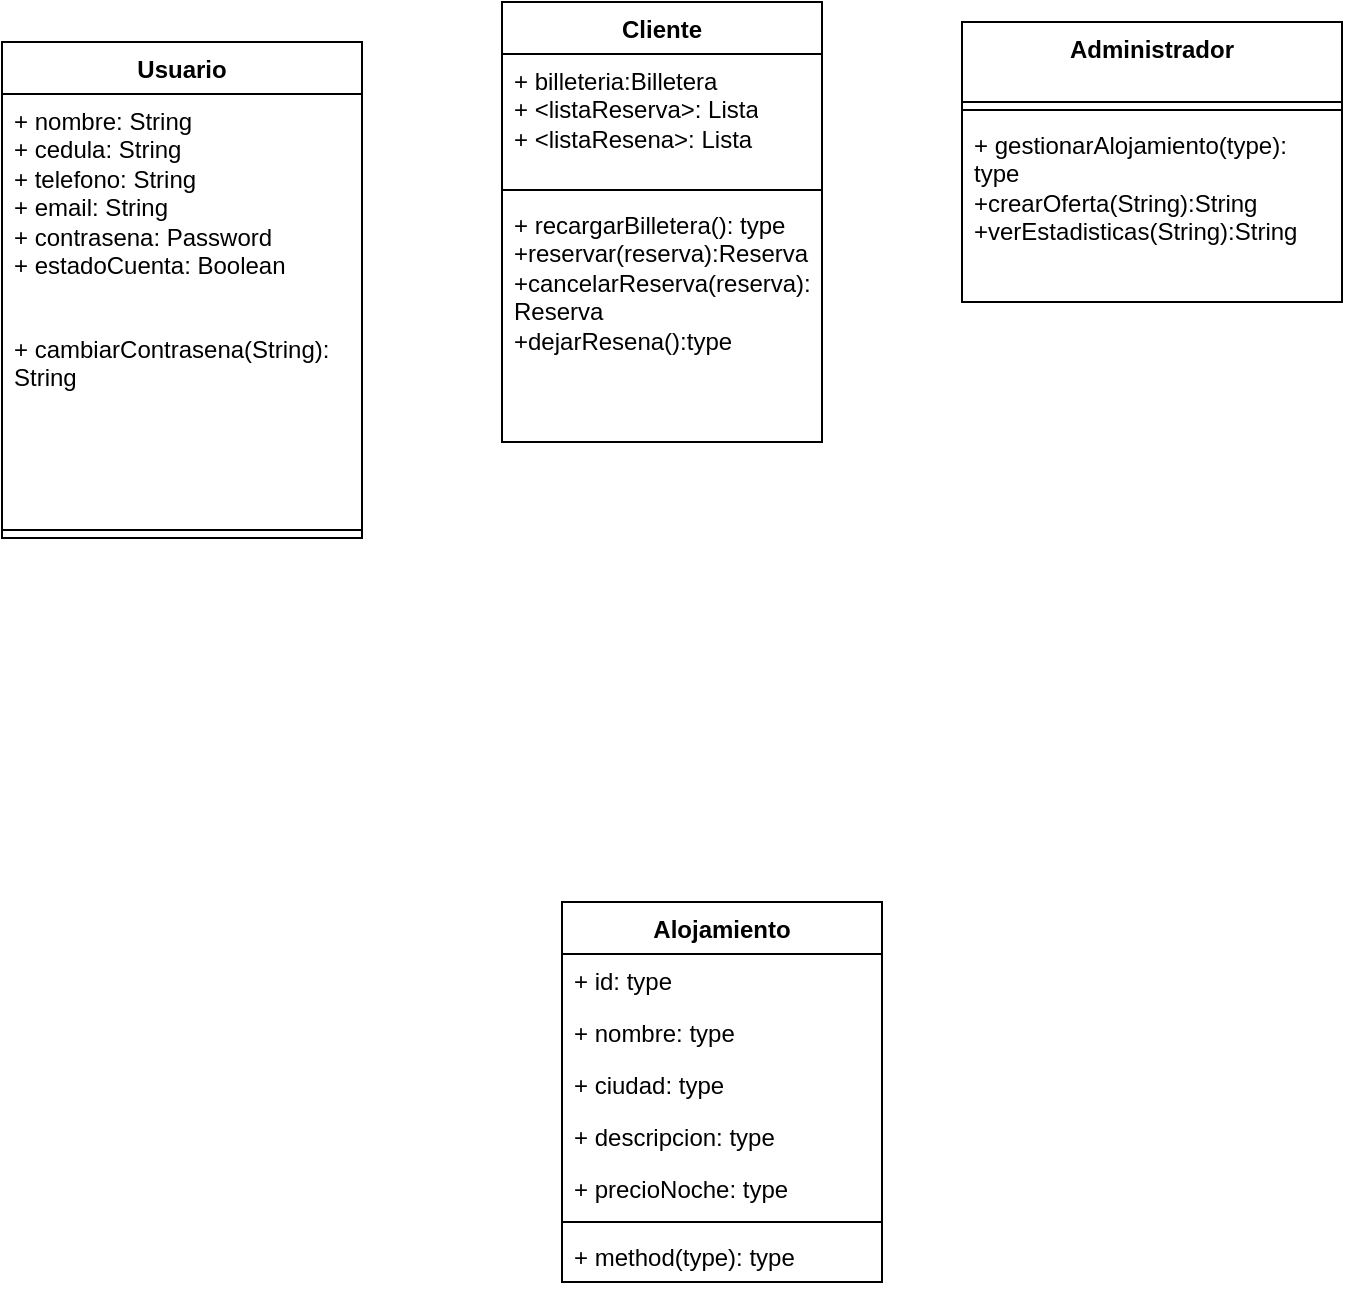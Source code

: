 <mxfile version="26.2.13">
  <diagram name="Página-1" id="UlvU2HE5NF8ueKRIxwhl">
    <mxGraphModel dx="1283" dy="663" grid="1" gridSize="10" guides="1" tooltips="1" connect="1" arrows="1" fold="1" page="1" pageScale="1" pageWidth="827" pageHeight="1169" math="0" shadow="0">
      <root>
        <mxCell id="0" />
        <mxCell id="1" parent="0" />
        <mxCell id="V0KUajpfroAsPHq7mNZ4-1" value="Usuario" style="swimlane;fontStyle=1;align=center;verticalAlign=top;childLayout=stackLayout;horizontal=1;startSize=26;horizontalStack=0;resizeParent=1;resizeParentMax=0;resizeLast=0;collapsible=1;marginBottom=0;whiteSpace=wrap;html=1;" vertex="1" parent="1">
          <mxGeometry x="50" y="70" width="180" height="248" as="geometry" />
        </mxCell>
        <mxCell id="V0KUajpfroAsPHq7mNZ4-2" value="+ nombre: String&lt;div&gt;+ cedula: String&lt;/div&gt;&lt;div&gt;+ telefono: String&lt;/div&gt;&lt;div&gt;+ email: String&lt;/div&gt;&lt;div&gt;+ contrasena: Password&lt;/div&gt;&lt;div&gt;+ estadoCuenta: Boolean&lt;/div&gt;" style="text;strokeColor=none;fillColor=none;align=left;verticalAlign=top;spacingLeft=4;spacingRight=4;overflow=hidden;rotatable=0;points=[[0,0.5],[1,0.5]];portConstraint=eastwest;whiteSpace=wrap;html=1;" vertex="1" parent="V0KUajpfroAsPHq7mNZ4-1">
          <mxGeometry y="26" width="180" height="114" as="geometry" />
        </mxCell>
        <mxCell id="V0KUajpfroAsPHq7mNZ4-4" value="+ cambiarContrasena(String): String&lt;div&gt;&lt;br&gt;&lt;/div&gt;" style="text;strokeColor=none;fillColor=none;align=left;verticalAlign=top;spacingLeft=4;spacingRight=4;overflow=hidden;rotatable=0;points=[[0,0.5],[1,0.5]];portConstraint=eastwest;whiteSpace=wrap;html=1;" vertex="1" parent="V0KUajpfroAsPHq7mNZ4-1">
          <mxGeometry y="140" width="180" height="100" as="geometry" />
        </mxCell>
        <mxCell id="V0KUajpfroAsPHq7mNZ4-3" value="" style="line;strokeWidth=1;fillColor=none;align=left;verticalAlign=middle;spacingTop=-1;spacingLeft=3;spacingRight=3;rotatable=0;labelPosition=right;points=[];portConstraint=eastwest;strokeColor=inherit;" vertex="1" parent="V0KUajpfroAsPHq7mNZ4-1">
          <mxGeometry y="240" width="180" height="8" as="geometry" />
        </mxCell>
        <mxCell id="V0KUajpfroAsPHq7mNZ4-5" value="Cliente" style="swimlane;fontStyle=1;align=center;verticalAlign=top;childLayout=stackLayout;horizontal=1;startSize=26;horizontalStack=0;resizeParent=1;resizeParentMax=0;resizeLast=0;collapsible=1;marginBottom=0;whiteSpace=wrap;html=1;" vertex="1" parent="1">
          <mxGeometry x="300" y="50" width="160" height="220" as="geometry" />
        </mxCell>
        <mxCell id="V0KUajpfroAsPHq7mNZ4-6" value="+ billeteria:Billetera&lt;br&gt;&lt;div&gt;+ &amp;lt;listaReserva&amp;gt;: Lista&lt;/div&gt;&lt;div&gt;+ &amp;lt;listaResena&amp;gt;: Lista&lt;/div&gt;" style="text;strokeColor=none;fillColor=none;align=left;verticalAlign=top;spacingLeft=4;spacingRight=4;overflow=hidden;rotatable=0;points=[[0,0.5],[1,0.5]];portConstraint=eastwest;whiteSpace=wrap;html=1;" vertex="1" parent="V0KUajpfroAsPHq7mNZ4-5">
          <mxGeometry y="26" width="160" height="64" as="geometry" />
        </mxCell>
        <mxCell id="V0KUajpfroAsPHq7mNZ4-7" value="" style="line;strokeWidth=1;fillColor=none;align=left;verticalAlign=middle;spacingTop=-1;spacingLeft=3;spacingRight=3;rotatable=0;labelPosition=right;points=[];portConstraint=eastwest;strokeColor=inherit;" vertex="1" parent="V0KUajpfroAsPHq7mNZ4-5">
          <mxGeometry y="90" width="160" height="8" as="geometry" />
        </mxCell>
        <mxCell id="V0KUajpfroAsPHq7mNZ4-8" value="+ recargarBilletera(): type&lt;div&gt;+reservar(reserva):Reserva&lt;/div&gt;&lt;div&gt;+cancelarReserva(reserva):&lt;/div&gt;&lt;div&gt;Reserva&lt;/div&gt;&lt;div&gt;+dejarResena():type&lt;/div&gt;&lt;div&gt;&lt;br&gt;&lt;/div&gt;" style="text;strokeColor=none;fillColor=none;align=left;verticalAlign=top;spacingLeft=4;spacingRight=4;overflow=hidden;rotatable=0;points=[[0,0.5],[1,0.5]];portConstraint=eastwest;whiteSpace=wrap;html=1;" vertex="1" parent="V0KUajpfroAsPHq7mNZ4-5">
          <mxGeometry y="98" width="160" height="122" as="geometry" />
        </mxCell>
        <mxCell id="V0KUajpfroAsPHq7mNZ4-9" value="Administrador" style="swimlane;fontStyle=1;align=center;verticalAlign=top;childLayout=stackLayout;horizontal=1;startSize=40;horizontalStack=0;resizeParent=1;resizeParentMax=0;resizeLast=0;collapsible=1;marginBottom=0;whiteSpace=wrap;html=1;" vertex="1" parent="1">
          <mxGeometry x="530" y="60" width="190" height="140" as="geometry" />
        </mxCell>
        <mxCell id="V0KUajpfroAsPHq7mNZ4-11" value="" style="line;strokeWidth=1;fillColor=none;align=left;verticalAlign=middle;spacingTop=-1;spacingLeft=3;spacingRight=3;rotatable=0;labelPosition=right;points=[];portConstraint=eastwest;strokeColor=inherit;" vertex="1" parent="V0KUajpfroAsPHq7mNZ4-9">
          <mxGeometry y="40" width="190" height="8" as="geometry" />
        </mxCell>
        <mxCell id="V0KUajpfroAsPHq7mNZ4-12" value="+ gestionarAlojamiento(type): type&lt;div&gt;+crearOferta(String):String&lt;/div&gt;&lt;div&gt;+verEstadisticas(String):String&lt;/div&gt;" style="text;strokeColor=none;fillColor=none;align=left;verticalAlign=top;spacingLeft=4;spacingRight=4;overflow=hidden;rotatable=0;points=[[0,0.5],[1,0.5]];portConstraint=eastwest;whiteSpace=wrap;html=1;" vertex="1" parent="V0KUajpfroAsPHq7mNZ4-9">
          <mxGeometry y="48" width="190" height="92" as="geometry" />
        </mxCell>
        <mxCell id="V0KUajpfroAsPHq7mNZ4-13" value="Alojamiento" style="swimlane;fontStyle=1;align=center;verticalAlign=top;childLayout=stackLayout;horizontal=1;startSize=26;horizontalStack=0;resizeParent=1;resizeParentMax=0;resizeLast=0;collapsible=1;marginBottom=0;whiteSpace=wrap;html=1;" vertex="1" parent="1">
          <mxGeometry x="330" y="500" width="160" height="190" as="geometry" />
        </mxCell>
        <mxCell id="V0KUajpfroAsPHq7mNZ4-14" value="+ id: type" style="text;strokeColor=none;fillColor=none;align=left;verticalAlign=top;spacingLeft=4;spacingRight=4;overflow=hidden;rotatable=0;points=[[0,0.5],[1,0.5]];portConstraint=eastwest;whiteSpace=wrap;html=1;" vertex="1" parent="V0KUajpfroAsPHq7mNZ4-13">
          <mxGeometry y="26" width="160" height="26" as="geometry" />
        </mxCell>
        <mxCell id="V0KUajpfroAsPHq7mNZ4-17" value="+ nombre: type" style="text;strokeColor=none;fillColor=none;align=left;verticalAlign=top;spacingLeft=4;spacingRight=4;overflow=hidden;rotatable=0;points=[[0,0.5],[1,0.5]];portConstraint=eastwest;whiteSpace=wrap;html=1;" vertex="1" parent="V0KUajpfroAsPHq7mNZ4-13">
          <mxGeometry y="52" width="160" height="26" as="geometry" />
        </mxCell>
        <mxCell id="V0KUajpfroAsPHq7mNZ4-18" value="+ ciudad: type" style="text;strokeColor=none;fillColor=none;align=left;verticalAlign=top;spacingLeft=4;spacingRight=4;overflow=hidden;rotatable=0;points=[[0,0.5],[1,0.5]];portConstraint=eastwest;whiteSpace=wrap;html=1;" vertex="1" parent="V0KUajpfroAsPHq7mNZ4-13">
          <mxGeometry y="78" width="160" height="26" as="geometry" />
        </mxCell>
        <mxCell id="V0KUajpfroAsPHq7mNZ4-19" value="+ descripcion: type" style="text;strokeColor=none;fillColor=none;align=left;verticalAlign=top;spacingLeft=4;spacingRight=4;overflow=hidden;rotatable=0;points=[[0,0.5],[1,0.5]];portConstraint=eastwest;whiteSpace=wrap;html=1;" vertex="1" parent="V0KUajpfroAsPHq7mNZ4-13">
          <mxGeometry y="104" width="160" height="26" as="geometry" />
        </mxCell>
        <mxCell id="V0KUajpfroAsPHq7mNZ4-20" value="+ precioNoche: type" style="text;strokeColor=none;fillColor=none;align=left;verticalAlign=top;spacingLeft=4;spacingRight=4;overflow=hidden;rotatable=0;points=[[0,0.5],[1,0.5]];portConstraint=eastwest;whiteSpace=wrap;html=1;" vertex="1" parent="V0KUajpfroAsPHq7mNZ4-13">
          <mxGeometry y="130" width="160" height="26" as="geometry" />
        </mxCell>
        <mxCell id="V0KUajpfroAsPHq7mNZ4-15" value="" style="line;strokeWidth=1;fillColor=none;align=left;verticalAlign=middle;spacingTop=-1;spacingLeft=3;spacingRight=3;rotatable=0;labelPosition=right;points=[];portConstraint=eastwest;strokeColor=inherit;" vertex="1" parent="V0KUajpfroAsPHq7mNZ4-13">
          <mxGeometry y="156" width="160" height="8" as="geometry" />
        </mxCell>
        <mxCell id="V0KUajpfroAsPHq7mNZ4-16" value="+ method(type): type" style="text;strokeColor=none;fillColor=none;align=left;verticalAlign=top;spacingLeft=4;spacingRight=4;overflow=hidden;rotatable=0;points=[[0,0.5],[1,0.5]];portConstraint=eastwest;whiteSpace=wrap;html=1;" vertex="1" parent="V0KUajpfroAsPHq7mNZ4-13">
          <mxGeometry y="164" width="160" height="26" as="geometry" />
        </mxCell>
      </root>
    </mxGraphModel>
  </diagram>
</mxfile>
